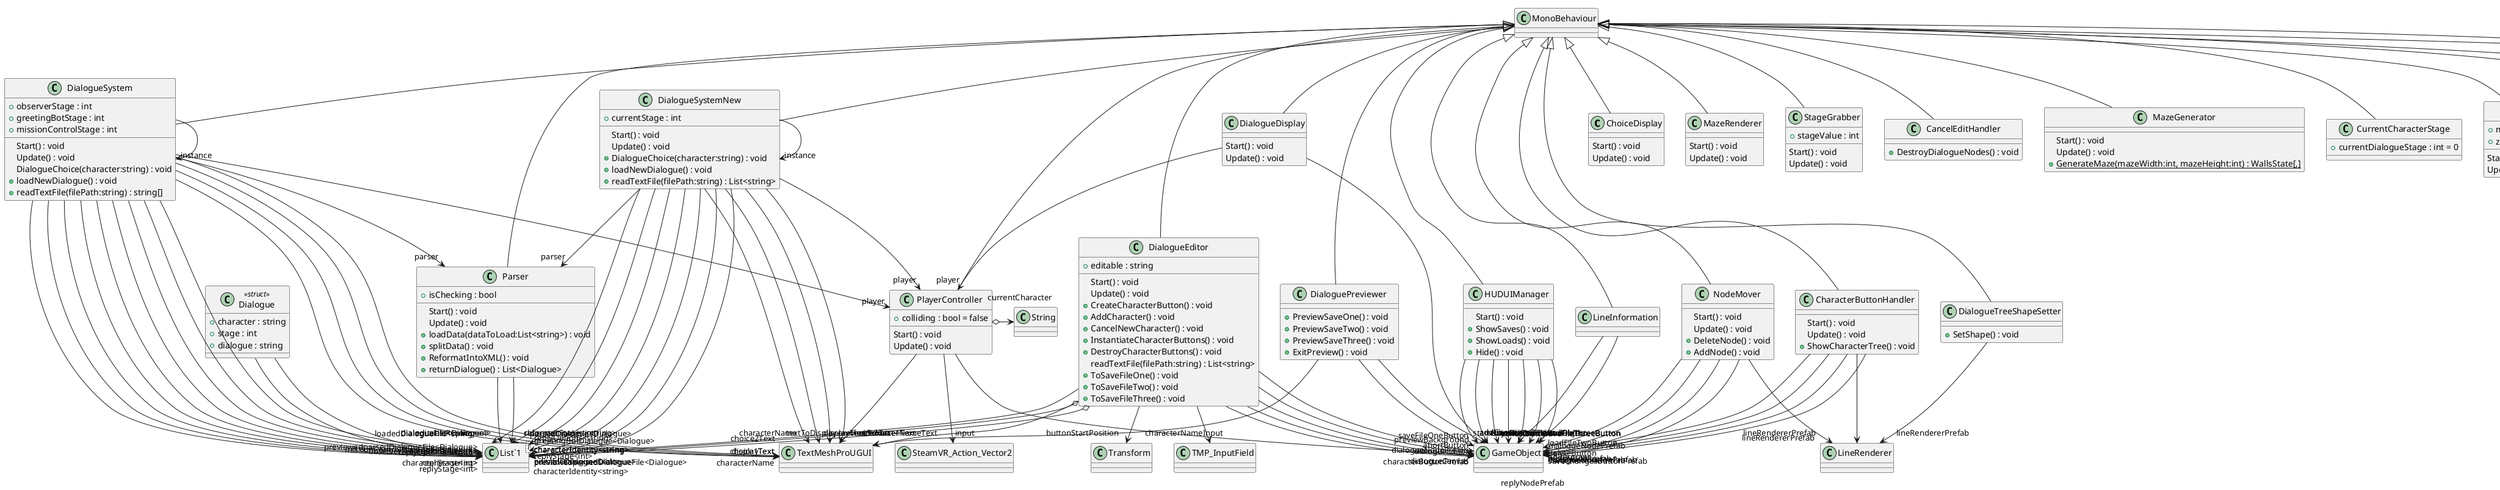 @startuml
class ChoiceDisplay {
    Start() : void
    Update() : void
}
MonoBehaviour <|-- ChoiceDisplay
class MazeRenderer {
    Start() : void
    Update() : void
}
MonoBehaviour <|-- MazeRenderer
class DialogueDisplay {
    Start() : void
    Update() : void
}
MonoBehaviour <|-- DialogueDisplay
DialogueDisplay --> "characterName" GameObject
DialogueDisplay --> "player" PlayerController
class StageGrabber {
    + stageValue : int
    Start() : void
    Update() : void
}
MonoBehaviour <|-- StageGrabber
class CancelEditHandler {
    + DestroyDialogueNodes() : void
}
MonoBehaviour <|-- CancelEditHandler
enum WallsState {
    LEFT= 1,
    RIGHT= 2,
    TOP= 4,
    BOTTOM= 8,
    VISITED= 128,
}
class Position <<struct>> {
    + X : int
    + Y : int
}
class Neighbour <<struct>> {
}
class MazeGenerator {
    Start() : void
    Update() : void
    + {static} GenerateMaze(mazeWidth:int, mazeHeight:int) : WallsState[,]
}
Neighbour --> "Position" Position
Neighbour --> "SharedWall" WallsState
MonoBehaviour <|-- MazeGenerator
class Dialogue <<struct>> {
    + character : string
    + stage : int
    + dialogue : string
}
class Parser {
    + isChecking : bool
    Start() : void
    Update() : void
    + loadData(dataToLoad:List<string>) : void
    + splitData() : void
    + ReformatIntoXML() : void
    + returnDialogue() : List<Dialogue>
}
class "List`1"<T> {
}
Dialogue --> "replies<string>" "List`1"
Dialogue --> "nextStage<int>" "List`1"
MonoBehaviour <|-- Parser
Parser --> "dialogueList<Dialogue>" "List`1"
Parser --> "reformattingList<string>" "List`1"
class DialogueEditor {
    + editable : string
    Start() : void
    Update() : void
    + CreateCharacterButton() : void
    + AddCharacter() : void
    + CancelNewCharacter() : void
    + InstantiateCharacterButtons() : void
    + DestroyCharacterButtons() : void
    readTextFile(filePath:string) : List<string>
    + ToSaveFileOne() : void
    + ToSaveFileTwo() : void
    + ToSaveFileThree() : void
}
class "List`1"<T> {
}
MonoBehaviour <|-- DialogueEditor
DialogueEditor --> "dialogueEditor" GameObject
DialogueEditor --> "characterIdentity<string>" "List`1"
DialogueEditor o-> "editableDialogues<int>" "List`1"
DialogueEditor o-> "editableReplies<int>" "List`1"
DialogueEditor --> "buttonStartPosition" Transform
DialogueEditor --> "characterNameInput" TMP_InputField
DialogueEditor --> "characterNameText" TextMeshProUGUI
DialogueEditor --> "characterButtonPrefab" GameObject
DialogueEditor --> "dialogueNodePrefab" GameObject
DialogueEditor --> "addCharacterButton" GameObject
DialogueEditor --> "abortButton" GameObject
class CurrentCharacterStage {
    + currentDialogueStage : int = 0
}
MonoBehaviour <|-- CurrentCharacterStage
class NodeMover {
    Start() : void
    Update() : void
    + DeleteNode() : void
    + AddNode() : void
}
MonoBehaviour <|-- NodeMover
NodeMover --> "deleteButton" GameObject
NodeMover --> "addButton" GameObject
NodeMover --> "dialogueNodePrefab" GameObject
NodeMover --> "replyNodePrefab" GameObject
NodeMover --> "lineRendererPrefab" LineRenderer
class DialoguePreviewer {
    + PreviewSaveOne() : void
    + PreviewSaveTwo() : void
    + PreviewSaveThree() : void
    + ExitPreview() : void
}
MonoBehaviour <|-- DialoguePreviewer
DialoguePreviewer --> "previewBackground" GameObject
DialoguePreviewer --> "returnButton" GameObject
DialoguePreviewer --> "previewText" TextMeshProUGUI
class HUDUIManager {
    Start() : void
    + ShowSaves() : void
    + ShowLoads() : void
    + Hide() : void
}
MonoBehaviour <|-- HUDUIManager
HUDUIManager --> "saveFileOneButton" GameObject
HUDUIManager --> "saveFileTwoButton" GameObject
HUDUIManager --> "saveFileThreeButton" GameObject
HUDUIManager --> "loadFileOneButton" GameObject
HUDUIManager --> "loadFileTwoButton" GameObject
HUDUIManager --> "loadFileThreeButton" GameObject
HUDUIManager --> "cancelButton" GameObject
class CameraMove {
    + moveSpeed : int = 1000
    + zoomSpeed : int = 10000
    Start() : void
    Update() : void
}
MonoBehaviour <|-- CameraMove
class DialogueTreeShapeSetter {
    + SetShape() : void
}
MonoBehaviour <|-- DialogueTreeShapeSetter
DialogueTreeShapeSetter --> "lineRendererPrefab" LineRenderer
class DialogueLoader {
    Start() : void
    + LoadSaveDefault() : void
    + LoadSaveOne() : void
    + LoadSaveTwo() : void
    + LoadSaveThree() : void
}
MonoBehaviour <|-- DialogueLoader
class DialogueSystem {
    + observerStage : int
    + greetingBotStage : int
    + missionControlStage : int
    Start() : void
    Update() : void
    DialogueChoice(character:string) : void
    + loadNewDialogue() : void
    + readTextFile(filePath:string) : string[]
}
class "List`1"<T> {
}
MonoBehaviour <|-- DialogueSystem
DialogueSystem --> "player" PlayerController
DialogueSystem --> "parser" Parser
DialogueSystem --> "instance" DialogueSystem
DialogueSystem --> "characterName" TextMeshProUGUI
DialogueSystem --> "displayText" TextMeshProUGUI
DialogueSystem --> "choice1Text" TextMeshProUGUI
DialogueSystem --> "choice2Text" TextMeshProUGUI
DialogueSystem --> "characterStage<int>" "List`1"
DialogueSystem --> "replyOptions<string>" "List`1"
DialogueSystem --> "replyStage<int>" "List`1"
DialogueSystem --> "characterIdentity<string>" "List`1"
DialogueSystem --> "observerDialogue<Dialogue>" "List`1"
DialogueSystem --> "greetingBotDialogue<Dialogue>" "List`1"
DialogueSystem --> "missionControlDialogue<Dialogue>" "List`1"
DialogueSystem --> "parsedDialogue<Dialogue>" "List`1"
DialogueSystem --> "previewedparsedDialogueFile<Dialogue>" "List`1"
class DialogueSystemNew {
    + currentStage : int
    Start() : void
    Update() : void
    + DialogueChoice(character:string) : void
    + loadNewDialogue() : void
    + readTextFile(filePath:string) : List<string>
}
class "List`1"<T> {
}
MonoBehaviour <|-- DialogueSystemNew
DialogueSystemNew --> "player" PlayerController
DialogueSystemNew --> "parser" Parser
DialogueSystemNew --> "instance" DialogueSystemNew
DialogueSystemNew --> "characterName" TextMeshProUGUI
DialogueSystemNew --> "displayText" TextMeshProUGUI
DialogueSystemNew --> "choice1Text" TextMeshProUGUI
DialogueSystemNew --> "choice2Text" TextMeshProUGUI
DialogueSystemNew --> "loadedDialogueFile<string>" "List`1"
DialogueSystemNew --> "characterStage<int>" "List`1"
DialogueSystemNew --> "replyOptions<string>" "List`1"
DialogueSystemNew --> "replyStage<int>" "List`1"
DialogueSystemNew --> "characterIdentity<string>" "List`1"
DialogueSystemNew --> "parsedDialogue<Dialogue>" "List`1"
DialogueSystemNew --> "previewedparsedDialogueFile<Dialogue>" "List`1"
class SaveEditHandler {
    + SaveAndDestroyDialogueNodes() : void
}
MonoBehaviour <|-- SaveEditHandler
class PlayerController {
    + colliding : bool = false
    Start() : void
    Update() : void
}
MonoBehaviour <|-- PlayerController
PlayerController --> "input" SteamVR_Action_Vector2
PlayerController --> "dialogueCanvas" GameObject
PlayerController --> "textToDisplay" TextMeshProUGUI
PlayerController o-> "currentCharacter" String
class LineInformation {
}
MonoBehaviour <|-- LineInformation
LineInformation --> "startObject" GameObject
LineInformation --> "endObject" GameObject
class CharacterStageHandler {
    Start() : void
    Update() : void
}
MonoBehaviour <|-- CharacterStageHandler
class ObjectGrabbing {
    Start() : void
    Update() : void
}
MonoBehaviour <|-- ObjectGrabbing
class CharacterButtonHandler {
    Start() : void
    Update() : void
    + ShowCharacterTree() : void
}
MonoBehaviour <|-- CharacterButtonHandler
CharacterButtonHandler --> "dialogueNodePrefab" GameObject
CharacterButtonHandler --> "replyNodePrefab" GameObject
CharacterButtonHandler --> "editCancelButtonPrefab" GameObject
CharacterButtonHandler --> "saveChangesButtonPrefab" GameObject
CharacterButtonHandler --> "lineRendererPrefab" LineRenderer
@enduml
